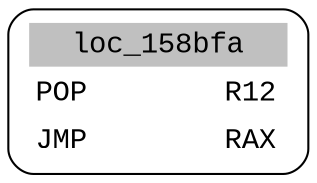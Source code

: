 digraph asm_graph {
1941 [
shape="Mrecord" fontname="Courier New"label =<<table border="0" cellborder="0" cellpadding="3"><tr><td align="center" colspan="2" bgcolor="grey">loc_158bfa</td></tr><tr><td align="left">POP        R12</td></tr><tr><td align="left">JMP        RAX</td></tr></table>> ];
}